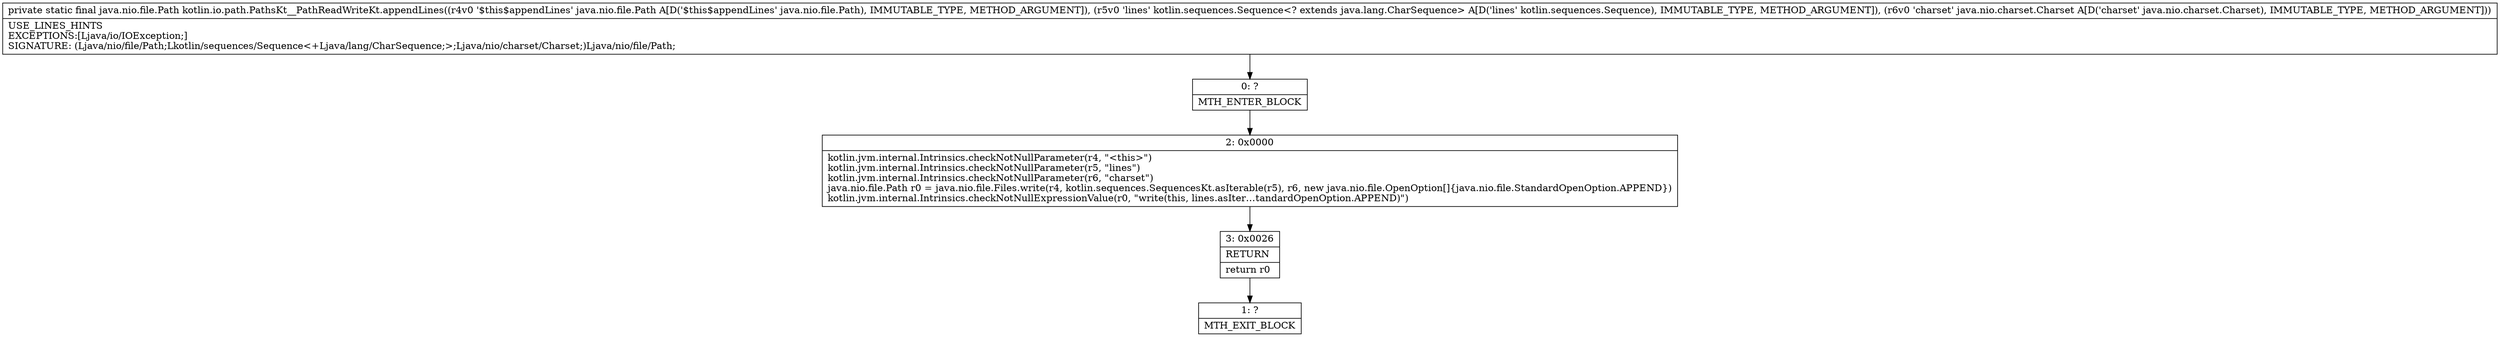 digraph "CFG forkotlin.io.path.PathsKt__PathReadWriteKt.appendLines(Ljava\/nio\/file\/Path;Lkotlin\/sequences\/Sequence;Ljava\/nio\/charset\/Charset;)Ljava\/nio\/file\/Path;" {
Node_0 [shape=record,label="{0\:\ ?|MTH_ENTER_BLOCK\l}"];
Node_2 [shape=record,label="{2\:\ 0x0000|kotlin.jvm.internal.Intrinsics.checkNotNullParameter(r4, \"\<this\>\")\lkotlin.jvm.internal.Intrinsics.checkNotNullParameter(r5, \"lines\")\lkotlin.jvm.internal.Intrinsics.checkNotNullParameter(r6, \"charset\")\ljava.nio.file.Path r0 = java.nio.file.Files.write(r4, kotlin.sequences.SequencesKt.asIterable(r5), r6, new java.nio.file.OpenOption[]\{java.nio.file.StandardOpenOption.APPEND\})\lkotlin.jvm.internal.Intrinsics.checkNotNullExpressionValue(r0, \"write(this, lines.asIter…tandardOpenOption.APPEND)\")\l}"];
Node_3 [shape=record,label="{3\:\ 0x0026|RETURN\l|return r0\l}"];
Node_1 [shape=record,label="{1\:\ ?|MTH_EXIT_BLOCK\l}"];
MethodNode[shape=record,label="{private static final java.nio.file.Path kotlin.io.path.PathsKt__PathReadWriteKt.appendLines((r4v0 '$this$appendLines' java.nio.file.Path A[D('$this$appendLines' java.nio.file.Path), IMMUTABLE_TYPE, METHOD_ARGUMENT]), (r5v0 'lines' kotlin.sequences.Sequence\<? extends java.lang.CharSequence\> A[D('lines' kotlin.sequences.Sequence), IMMUTABLE_TYPE, METHOD_ARGUMENT]), (r6v0 'charset' java.nio.charset.Charset A[D('charset' java.nio.charset.Charset), IMMUTABLE_TYPE, METHOD_ARGUMENT]))  | USE_LINES_HINTS\lEXCEPTIONS:[Ljava\/io\/IOException;]\lSIGNATURE: (Ljava\/nio\/file\/Path;Lkotlin\/sequences\/Sequence\<+Ljava\/lang\/CharSequence;\>;Ljava\/nio\/charset\/Charset;)Ljava\/nio\/file\/Path;\l}"];
MethodNode -> Node_0;Node_0 -> Node_2;
Node_2 -> Node_3;
Node_3 -> Node_1;
}

